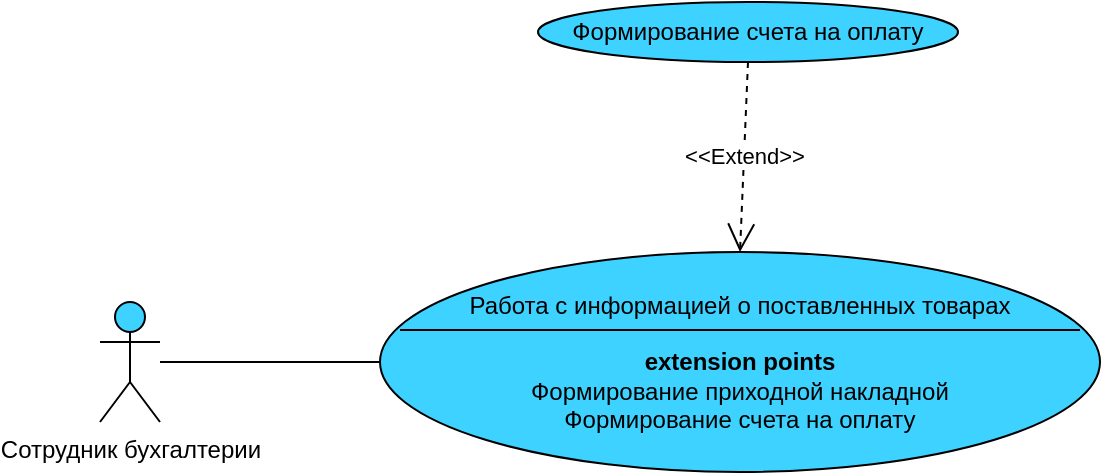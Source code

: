 <mxfile version="20.6.0" type="device"><diagram id="c9nqtGFnE2bPfZ4cqeXZ" name="Страница 1"><mxGraphModel dx="901" dy="784" grid="1" gridSize="10" guides="1" tooltips="1" connect="1" arrows="1" fold="1" page="1" pageScale="1" pageWidth="827" pageHeight="1169" math="0" shadow="0"><root><mxCell id="0"/><mxCell id="1" parent="0"/><mxCell id="WTw3CiyB_y_UkQtd7qNk-1" value="Сотрудник бухгалтерии" style="shape=umlActor;verticalLabelPosition=bottom;verticalAlign=top;html=1;fillColor=#3DD2FF;" vertex="1" parent="1"><mxGeometry x="90" y="320" width="30" height="60" as="geometry"/></mxCell><mxCell id="WTw3CiyB_y_UkQtd7qNk-2" value="Формирование счета на оплату" style="ellipse;whiteSpace=wrap;html=1;fillColor=#3DD2FF;" vertex="1" parent="1"><mxGeometry x="309" y="170" width="210" height="30" as="geometry"/></mxCell><mxCell id="WTw3CiyB_y_UkQtd7qNk-3" value="Работа с информацией о поставленных товарах&lt;br&gt;&lt;br&gt;&lt;b&gt;extension points&lt;/b&gt;&lt;br&gt;Формирование приходной накладной&lt;br&gt;Формирование счета на оплату" style="ellipse;whiteSpace=wrap;html=1;fillColor=#3DD2FF;" vertex="1" parent="1"><mxGeometry x="230" y="295" width="360" height="110" as="geometry"/></mxCell><mxCell id="WTw3CiyB_y_UkQtd7qNk-4" value="" style="line;strokeWidth=1;fillColor=none;align=left;verticalAlign=middle;spacingTop=-1;spacingLeft=3;spacingRight=3;rotatable=0;labelPosition=right;points=[];portConstraint=eastwest;strokeColor=inherit;" vertex="1" parent="1"><mxGeometry x="240" y="330" width="340" height="8" as="geometry"/></mxCell><mxCell id="WTw3CiyB_y_UkQtd7qNk-5" value="" style="endArrow=none;html=1;rounded=0;entryX=0;entryY=0.5;entryDx=0;entryDy=0;" edge="1" parent="1" source="WTw3CiyB_y_UkQtd7qNk-1" target="WTw3CiyB_y_UkQtd7qNk-3"><mxGeometry width="50" height="50" relative="1" as="geometry"><mxPoint x="390" y="400" as="sourcePoint"/><mxPoint x="440" y="350" as="targetPoint"/></mxGeometry></mxCell><mxCell id="WTw3CiyB_y_UkQtd7qNk-6" value="&amp;lt;&amp;lt;Extend&amp;gt;&amp;gt;" style="endArrow=open;endSize=12;dashed=1;html=1;rounded=0;exitX=0.5;exitY=1;exitDx=0;exitDy=0;entryX=0.5;entryY=0;entryDx=0;entryDy=0;" edge="1" parent="1" source="WTw3CiyB_y_UkQtd7qNk-2" target="WTw3CiyB_y_UkQtd7qNk-3"><mxGeometry width="160" relative="1" as="geometry"><mxPoint x="90" y="510" as="sourcePoint"/><mxPoint x="250" y="510" as="targetPoint"/><Array as="points"/></mxGeometry></mxCell></root></mxGraphModel></diagram></mxfile>